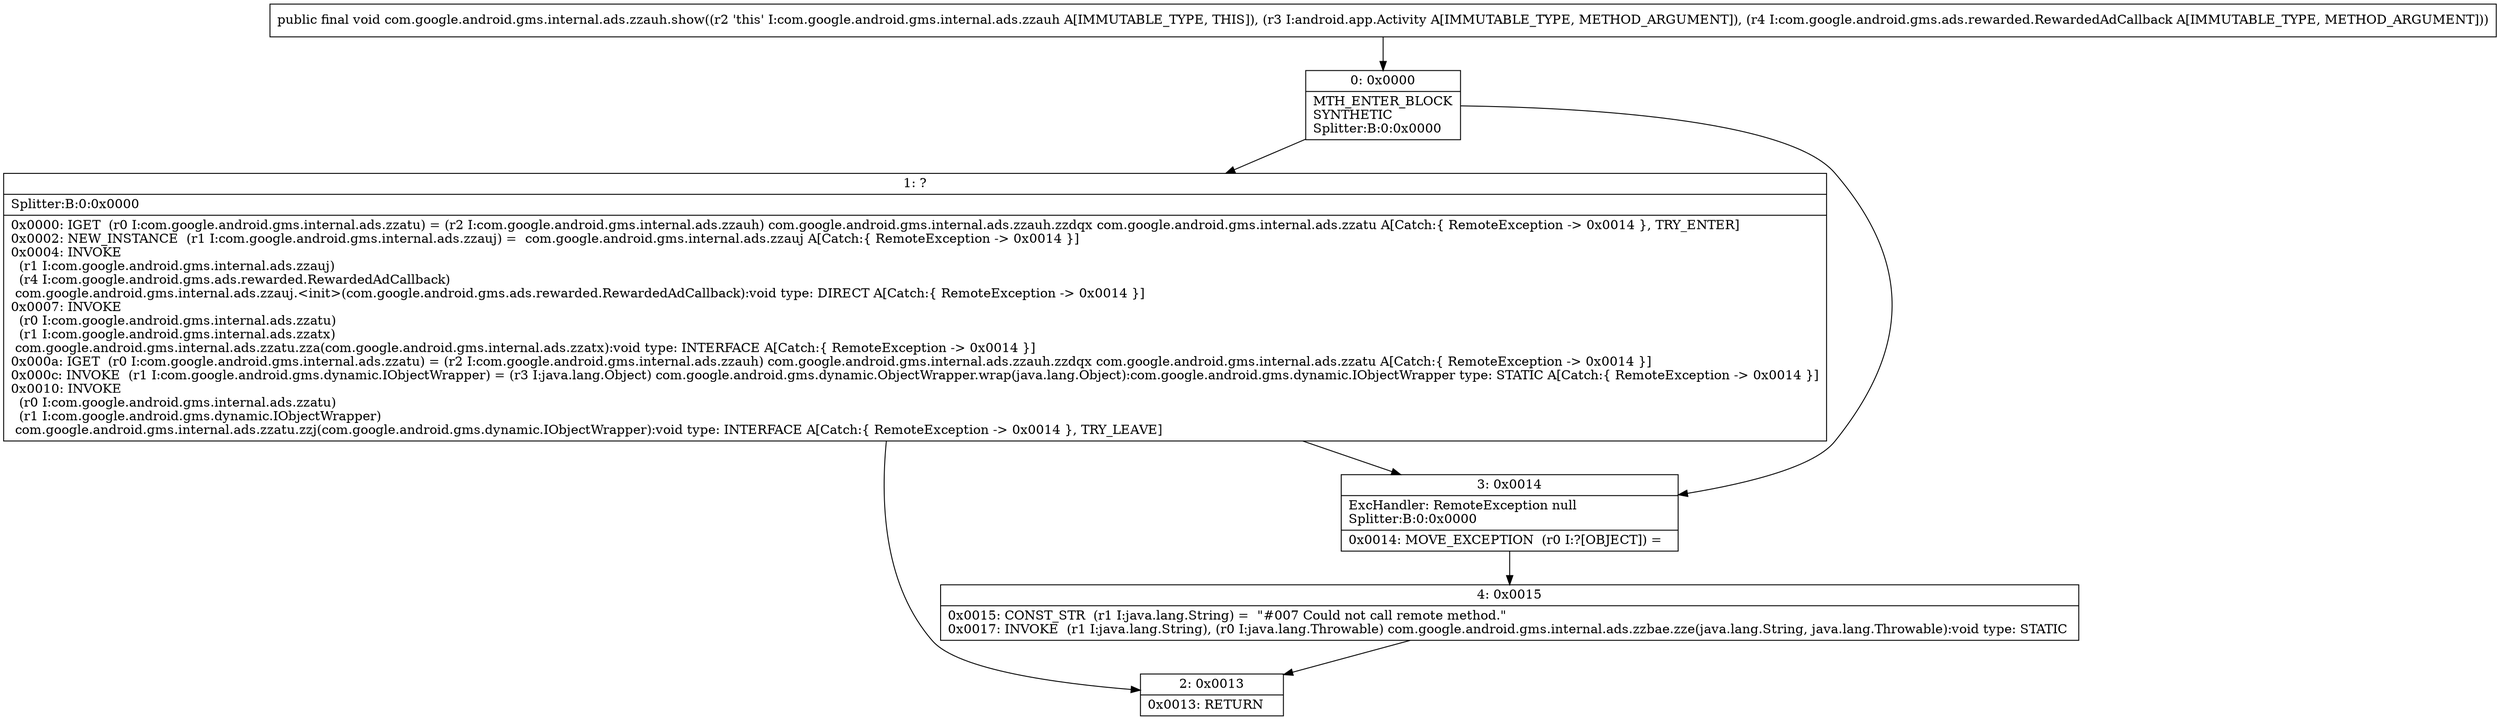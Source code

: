 digraph "CFG forcom.google.android.gms.internal.ads.zzauh.show(Landroid\/app\/Activity;Lcom\/google\/android\/gms\/ads\/rewarded\/RewardedAdCallback;)V" {
Node_0 [shape=record,label="{0\:\ 0x0000|MTH_ENTER_BLOCK\lSYNTHETIC\lSplitter:B:0:0x0000\l}"];
Node_1 [shape=record,label="{1\:\ ?|Splitter:B:0:0x0000\l|0x0000: IGET  (r0 I:com.google.android.gms.internal.ads.zzatu) = (r2 I:com.google.android.gms.internal.ads.zzauh) com.google.android.gms.internal.ads.zzauh.zzdqx com.google.android.gms.internal.ads.zzatu A[Catch:\{ RemoteException \-\> 0x0014 \}, TRY_ENTER]\l0x0002: NEW_INSTANCE  (r1 I:com.google.android.gms.internal.ads.zzauj) =  com.google.android.gms.internal.ads.zzauj A[Catch:\{ RemoteException \-\> 0x0014 \}]\l0x0004: INVOKE  \l  (r1 I:com.google.android.gms.internal.ads.zzauj)\l  (r4 I:com.google.android.gms.ads.rewarded.RewardedAdCallback)\l com.google.android.gms.internal.ads.zzauj.\<init\>(com.google.android.gms.ads.rewarded.RewardedAdCallback):void type: DIRECT A[Catch:\{ RemoteException \-\> 0x0014 \}]\l0x0007: INVOKE  \l  (r0 I:com.google.android.gms.internal.ads.zzatu)\l  (r1 I:com.google.android.gms.internal.ads.zzatx)\l com.google.android.gms.internal.ads.zzatu.zza(com.google.android.gms.internal.ads.zzatx):void type: INTERFACE A[Catch:\{ RemoteException \-\> 0x0014 \}]\l0x000a: IGET  (r0 I:com.google.android.gms.internal.ads.zzatu) = (r2 I:com.google.android.gms.internal.ads.zzauh) com.google.android.gms.internal.ads.zzauh.zzdqx com.google.android.gms.internal.ads.zzatu A[Catch:\{ RemoteException \-\> 0x0014 \}]\l0x000c: INVOKE  (r1 I:com.google.android.gms.dynamic.IObjectWrapper) = (r3 I:java.lang.Object) com.google.android.gms.dynamic.ObjectWrapper.wrap(java.lang.Object):com.google.android.gms.dynamic.IObjectWrapper type: STATIC A[Catch:\{ RemoteException \-\> 0x0014 \}]\l0x0010: INVOKE  \l  (r0 I:com.google.android.gms.internal.ads.zzatu)\l  (r1 I:com.google.android.gms.dynamic.IObjectWrapper)\l com.google.android.gms.internal.ads.zzatu.zzj(com.google.android.gms.dynamic.IObjectWrapper):void type: INTERFACE A[Catch:\{ RemoteException \-\> 0x0014 \}, TRY_LEAVE]\l}"];
Node_2 [shape=record,label="{2\:\ 0x0013|0x0013: RETURN   \l}"];
Node_3 [shape=record,label="{3\:\ 0x0014|ExcHandler: RemoteException null\lSplitter:B:0:0x0000\l|0x0014: MOVE_EXCEPTION  (r0 I:?[OBJECT]) =  \l}"];
Node_4 [shape=record,label="{4\:\ 0x0015|0x0015: CONST_STR  (r1 I:java.lang.String) =  \"#007 Could not call remote method.\" \l0x0017: INVOKE  (r1 I:java.lang.String), (r0 I:java.lang.Throwable) com.google.android.gms.internal.ads.zzbae.zze(java.lang.String, java.lang.Throwable):void type: STATIC \l}"];
MethodNode[shape=record,label="{public final void com.google.android.gms.internal.ads.zzauh.show((r2 'this' I:com.google.android.gms.internal.ads.zzauh A[IMMUTABLE_TYPE, THIS]), (r3 I:android.app.Activity A[IMMUTABLE_TYPE, METHOD_ARGUMENT]), (r4 I:com.google.android.gms.ads.rewarded.RewardedAdCallback A[IMMUTABLE_TYPE, METHOD_ARGUMENT])) }"];
MethodNode -> Node_0;
Node_0 -> Node_1;
Node_0 -> Node_3;
Node_1 -> Node_2;
Node_1 -> Node_3;
Node_3 -> Node_4;
Node_4 -> Node_2;
}

